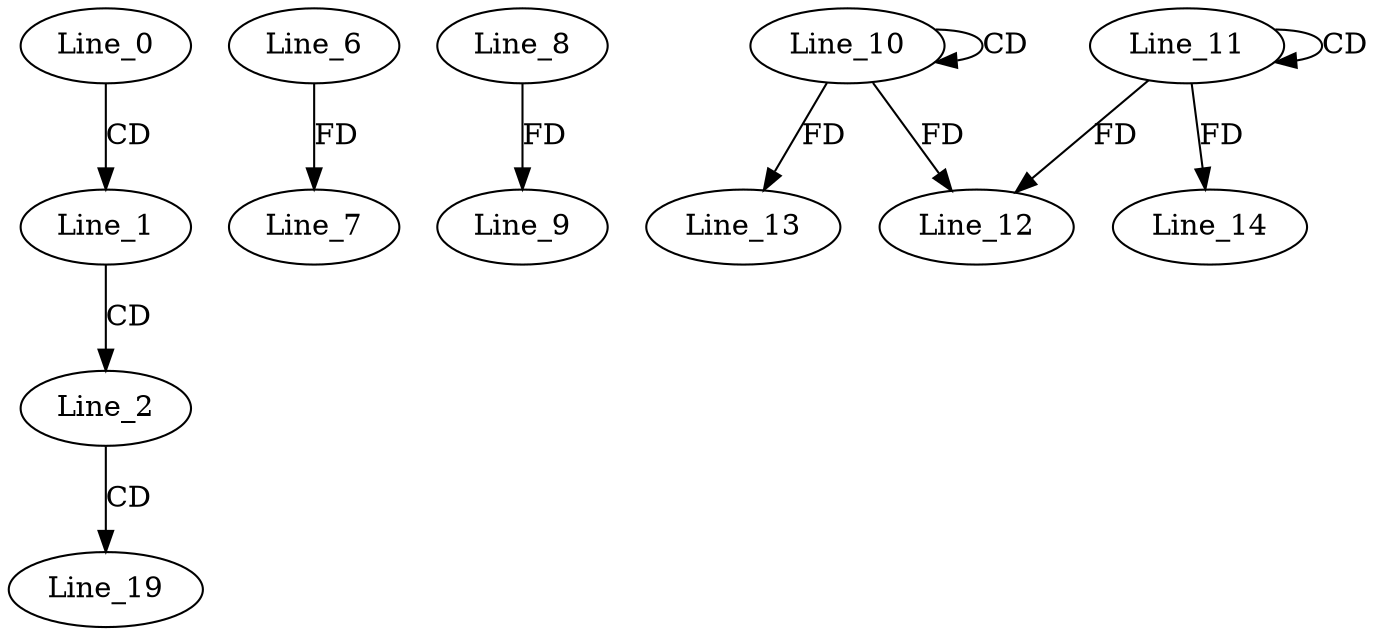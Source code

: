digraph G {
  Line_0;
  Line_1;
  Line_2;
  Line_6;
  Line_7;
  Line_8;
  Line_9;
  Line_10;
  Line_10;
  Line_11;
  Line_11;
  Line_12;
  Line_12;
  Line_13;
  Line_14;
  Line_19;
  Line_0 -> Line_1 [ label="CD" ];
  Line_1 -> Line_2 [ label="CD" ];
  Line_6 -> Line_7 [ label="FD" ];
  Line_8 -> Line_9 [ label="FD" ];
  Line_10 -> Line_10 [ label="CD" ];
  Line_11 -> Line_11 [ label="CD" ];
  Line_11 -> Line_12 [ label="FD" ];
  Line_10 -> Line_12 [ label="FD" ];
  Line_10 -> Line_13 [ label="FD" ];
  Line_11 -> Line_14 [ label="FD" ];
  Line_2 -> Line_19 [ label="CD" ];
}
